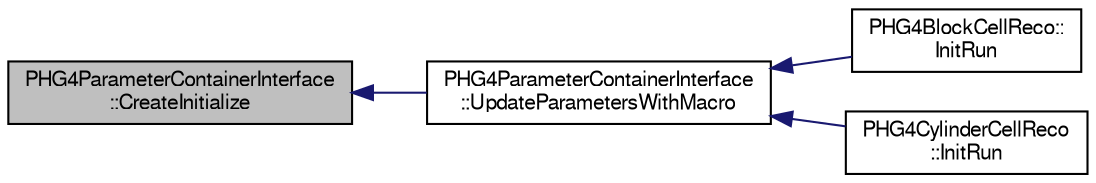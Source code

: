 digraph "PHG4ParameterContainerInterface::CreateInitialize"
{
  bgcolor="transparent";
  edge [fontname="FreeSans",fontsize="10",labelfontname="FreeSans",labelfontsize="10"];
  node [fontname="FreeSans",fontsize="10",shape=record];
  rankdir="LR";
  Node1 [label="PHG4ParameterContainerInterface\l::CreateInitialize",height=0.2,width=0.4,color="black", fillcolor="grey75", style="filled" fontcolor="black"];
  Node1 -> Node2 [dir="back",color="midnightblue",fontsize="10",style="solid",fontname="FreeSans"];
  Node2 [label="PHG4ParameterContainerInterface\l::UpdateParametersWithMacro",height=0.2,width=0.4,color="black",URL="$d4/d69/classPHG4ParameterContainerInterface.html#a817ccd004d0fea5706ca637113b47478"];
  Node2 -> Node3 [dir="back",color="midnightblue",fontsize="10",style="solid",fontname="FreeSans"];
  Node3 [label="PHG4BlockCellReco::\lInitRun",height=0.2,width=0.4,color="black",URL="$df/d5e/classPHG4BlockCellReco.html#aa62bbe31407e5e4c80f541dbd5c18aa4",tooltip="module initialization "];
  Node2 -> Node4 [dir="back",color="midnightblue",fontsize="10",style="solid",fontname="FreeSans"];
  Node4 [label="PHG4CylinderCellReco\l::InitRun",height=0.2,width=0.4,color="black",URL="$d5/dd0/classPHG4CylinderCellReco.html#ada869396a39d11561fcbb85572446310",tooltip="module initialization "];
}
